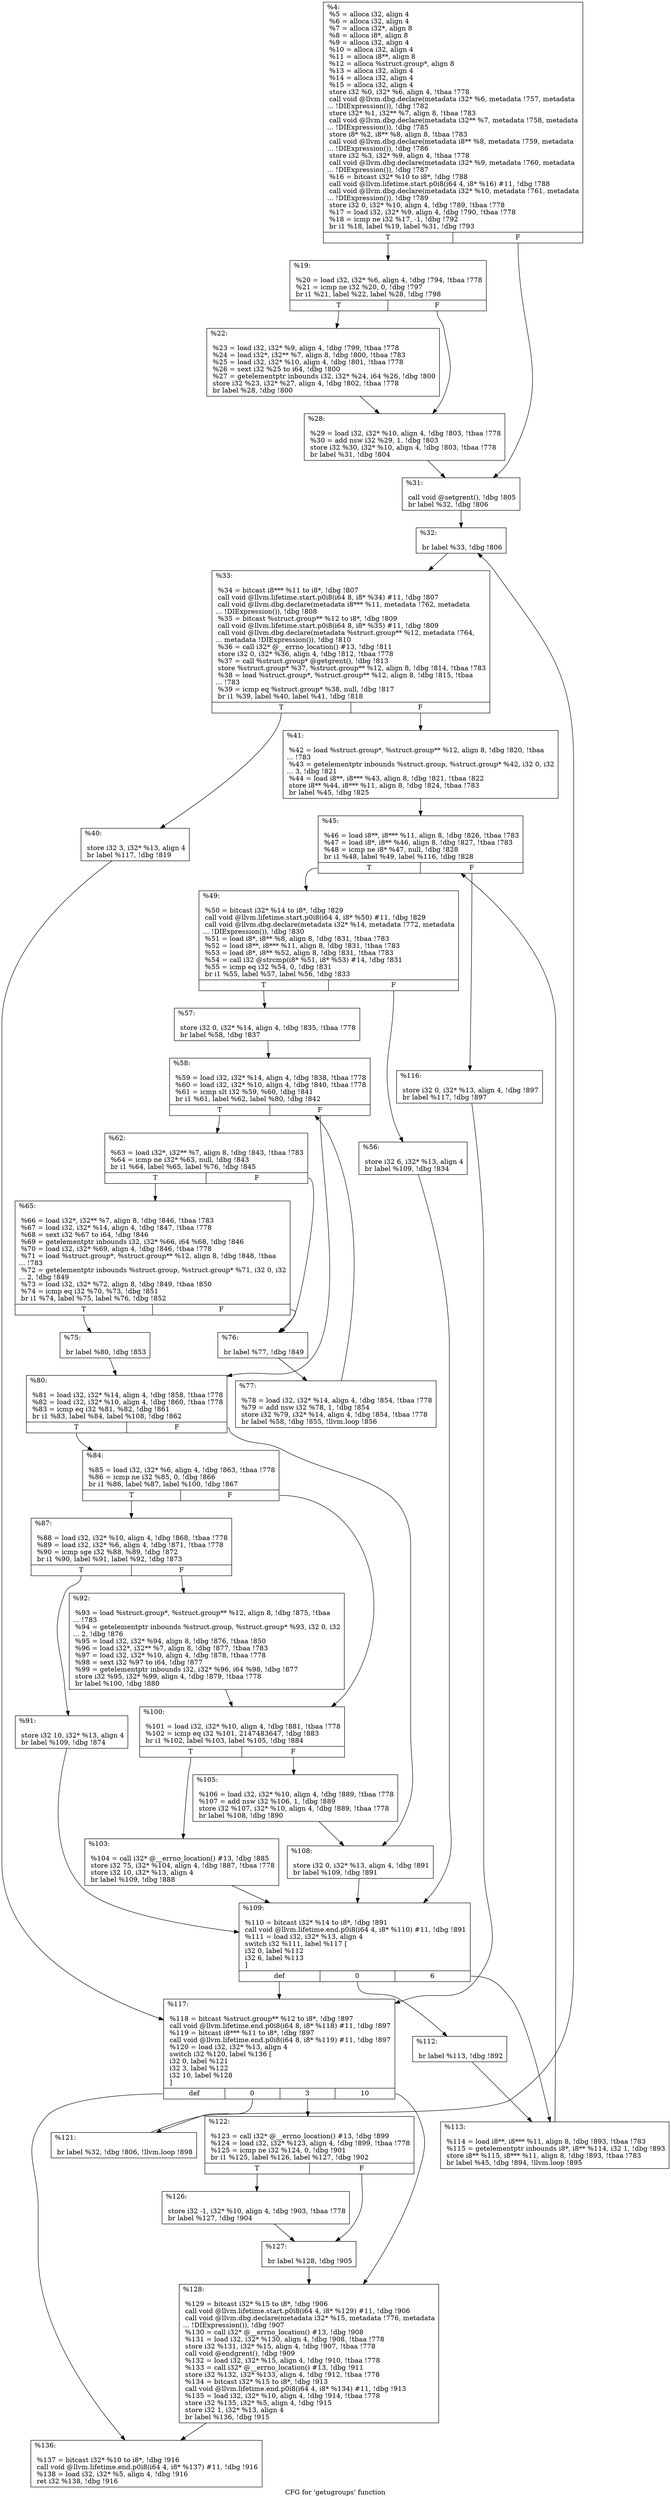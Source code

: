 digraph "CFG for 'getugroups' function" {
	label="CFG for 'getugroups' function";

	Node0xf93830 [shape=record,label="{%4:\l  %5 = alloca i32, align 4\l  %6 = alloca i32, align 4\l  %7 = alloca i32*, align 8\l  %8 = alloca i8*, align 8\l  %9 = alloca i32, align 4\l  %10 = alloca i32, align 4\l  %11 = alloca i8**, align 8\l  %12 = alloca %struct.group*, align 8\l  %13 = alloca i32, align 4\l  %14 = alloca i32, align 4\l  %15 = alloca i32, align 4\l  store i32 %0, i32* %6, align 4, !tbaa !778\l  call void @llvm.dbg.declare(metadata i32* %6, metadata !757, metadata\l... !DIExpression()), !dbg !782\l  store i32* %1, i32** %7, align 8, !tbaa !783\l  call void @llvm.dbg.declare(metadata i32** %7, metadata !758, metadata\l... !DIExpression()), !dbg !785\l  store i8* %2, i8** %8, align 8, !tbaa !783\l  call void @llvm.dbg.declare(metadata i8** %8, metadata !759, metadata\l... !DIExpression()), !dbg !786\l  store i32 %3, i32* %9, align 4, !tbaa !778\l  call void @llvm.dbg.declare(metadata i32* %9, metadata !760, metadata\l... !DIExpression()), !dbg !787\l  %16 = bitcast i32* %10 to i8*, !dbg !788\l  call void @llvm.lifetime.start.p0i8(i64 4, i8* %16) #11, !dbg !788\l  call void @llvm.dbg.declare(metadata i32* %10, metadata !761, metadata\l... !DIExpression()), !dbg !789\l  store i32 0, i32* %10, align 4, !dbg !789, !tbaa !778\l  %17 = load i32, i32* %9, align 4, !dbg !790, !tbaa !778\l  %18 = icmp ne i32 %17, -1, !dbg !792\l  br i1 %18, label %19, label %31, !dbg !793\l|{<s0>T|<s1>F}}"];
	Node0xf93830:s0 -> Node0xf93a70;
	Node0xf93830:s1 -> Node0xf93b60;
	Node0xf93a70 [shape=record,label="{%19:\l\l  %20 = load i32, i32* %6, align 4, !dbg !794, !tbaa !778\l  %21 = icmp ne i32 %20, 0, !dbg !797\l  br i1 %21, label %22, label %28, !dbg !798\l|{<s0>T|<s1>F}}"];
	Node0xf93a70:s0 -> Node0xf93ac0;
	Node0xf93a70:s1 -> Node0xf93b10;
	Node0xf93ac0 [shape=record,label="{%22:\l\l  %23 = load i32, i32* %9, align 4, !dbg !799, !tbaa !778\l  %24 = load i32*, i32** %7, align 8, !dbg !800, !tbaa !783\l  %25 = load i32, i32* %10, align 4, !dbg !801, !tbaa !778\l  %26 = sext i32 %25 to i64, !dbg !800\l  %27 = getelementptr inbounds i32, i32* %24, i64 %26, !dbg !800\l  store i32 %23, i32* %27, align 4, !dbg !802, !tbaa !778\l  br label %28, !dbg !800\l}"];
	Node0xf93ac0 -> Node0xf93b10;
	Node0xf93b10 [shape=record,label="{%28:\l\l  %29 = load i32, i32* %10, align 4, !dbg !803, !tbaa !778\l  %30 = add nsw i32 %29, 1, !dbg !803\l  store i32 %30, i32* %10, align 4, !dbg !803, !tbaa !778\l  br label %31, !dbg !804\l}"];
	Node0xf93b10 -> Node0xf93b60;
	Node0xf93b60 [shape=record,label="{%31:\l\l  call void @setgrent(), !dbg !805\l  br label %32, !dbg !806\l}"];
	Node0xf93b60 -> Node0xf93bb0;
	Node0xf93bb0 [shape=record,label="{%32:\l\l  br label %33, !dbg !806\l}"];
	Node0xf93bb0 -> Node0xf93c00;
	Node0xf93c00 [shape=record,label="{%33:\l\l  %34 = bitcast i8*** %11 to i8*, !dbg !807\l  call void @llvm.lifetime.start.p0i8(i64 8, i8* %34) #11, !dbg !807\l  call void @llvm.dbg.declare(metadata i8*** %11, metadata !762, metadata\l... !DIExpression()), !dbg !808\l  %35 = bitcast %struct.group** %12 to i8*, !dbg !809\l  call void @llvm.lifetime.start.p0i8(i64 8, i8* %35) #11, !dbg !809\l  call void @llvm.dbg.declare(metadata %struct.group** %12, metadata !764,\l... metadata !DIExpression()), !dbg !810\l  %36 = call i32* @__errno_location() #13, !dbg !811\l  store i32 0, i32* %36, align 4, !dbg !812, !tbaa !778\l  %37 = call %struct.group* @getgrent(), !dbg !813\l  store %struct.group* %37, %struct.group** %12, align 8, !dbg !814, !tbaa !783\l  %38 = load %struct.group*, %struct.group** %12, align 8, !dbg !815, !tbaa\l... !783\l  %39 = icmp eq %struct.group* %38, null, !dbg !817\l  br i1 %39, label %40, label %41, !dbg !818\l|{<s0>T|<s1>F}}"];
	Node0xf93c00:s0 -> Node0xf93c50;
	Node0xf93c00:s1 -> Node0xf93ca0;
	Node0xf93c50 [shape=record,label="{%40:\l\l  store i32 3, i32* %13, align 4\l  br label %117, !dbg !819\l}"];
	Node0xf93c50 -> Node0xf94420;
	Node0xf93ca0 [shape=record,label="{%41:\l\l  %42 = load %struct.group*, %struct.group** %12, align 8, !dbg !820, !tbaa\l... !783\l  %43 = getelementptr inbounds %struct.group, %struct.group* %42, i32 0, i32\l... 3, !dbg !821\l  %44 = load i8**, i8*** %43, align 8, !dbg !821, !tbaa !822\l  store i8** %44, i8*** %11, align 8, !dbg !824, !tbaa !783\l  br label %45, !dbg !825\l}"];
	Node0xf93ca0 -> Node0xf93cf0;
	Node0xf93cf0 [shape=record,label="{%45:\l\l  %46 = load i8**, i8*** %11, align 8, !dbg !826, !tbaa !783\l  %47 = load i8*, i8** %46, align 8, !dbg !827, !tbaa !783\l  %48 = icmp ne i8* %47, null, !dbg !828\l  br i1 %48, label %49, label %116, !dbg !828\l|{<s0>T|<s1>F}}"];
	Node0xf93cf0:s0 -> Node0xf93d40;
	Node0xf93cf0:s1 -> Node0xf943d0;
	Node0xf93d40 [shape=record,label="{%49:\l\l  %50 = bitcast i32* %14 to i8*, !dbg !829\l  call void @llvm.lifetime.start.p0i8(i64 4, i8* %50) #11, !dbg !829\l  call void @llvm.dbg.declare(metadata i32* %14, metadata !772, metadata\l... !DIExpression()), !dbg !830\l  %51 = load i8*, i8** %8, align 8, !dbg !831, !tbaa !783\l  %52 = load i8**, i8*** %11, align 8, !dbg !831, !tbaa !783\l  %53 = load i8*, i8** %52, align 8, !dbg !831, !tbaa !783\l  %54 = call i32 @strcmp(i8* %51, i8* %53) #14, !dbg !831\l  %55 = icmp eq i32 %54, 0, !dbg !831\l  br i1 %55, label %57, label %56, !dbg !833\l|{<s0>T|<s1>F}}"];
	Node0xf93d40:s0 -> Node0xf93de0;
	Node0xf93d40:s1 -> Node0xf93d90;
	Node0xf93d90 [shape=record,label="{%56:\l\l  store i32 6, i32* %13, align 4\l  br label %109, !dbg !834\l}"];
	Node0xf93d90 -> Node0xf942e0;
	Node0xf93de0 [shape=record,label="{%57:\l\l  store i32 0, i32* %14, align 4, !dbg !835, !tbaa !778\l  br label %58, !dbg !837\l}"];
	Node0xf93de0 -> Node0xf93e30;
	Node0xf93e30 [shape=record,label="{%58:\l\l  %59 = load i32, i32* %14, align 4, !dbg !838, !tbaa !778\l  %60 = load i32, i32* %10, align 4, !dbg !840, !tbaa !778\l  %61 = icmp slt i32 %59, %60, !dbg !841\l  br i1 %61, label %62, label %80, !dbg !842\l|{<s0>T|<s1>F}}"];
	Node0xf93e30:s0 -> Node0xf93e80;
	Node0xf93e30:s1 -> Node0xf94010;
	Node0xf93e80 [shape=record,label="{%62:\l\l  %63 = load i32*, i32** %7, align 8, !dbg !843, !tbaa !783\l  %64 = icmp ne i32* %63, null, !dbg !843\l  br i1 %64, label %65, label %76, !dbg !845\l|{<s0>T|<s1>F}}"];
	Node0xf93e80:s0 -> Node0xf93ed0;
	Node0xf93e80:s1 -> Node0xf93f70;
	Node0xf93ed0 [shape=record,label="{%65:\l\l  %66 = load i32*, i32** %7, align 8, !dbg !846, !tbaa !783\l  %67 = load i32, i32* %14, align 4, !dbg !847, !tbaa !778\l  %68 = sext i32 %67 to i64, !dbg !846\l  %69 = getelementptr inbounds i32, i32* %66, i64 %68, !dbg !846\l  %70 = load i32, i32* %69, align 4, !dbg !846, !tbaa !778\l  %71 = load %struct.group*, %struct.group** %12, align 8, !dbg !848, !tbaa\l... !783\l  %72 = getelementptr inbounds %struct.group, %struct.group* %71, i32 0, i32\l... 2, !dbg !849\l  %73 = load i32, i32* %72, align 8, !dbg !849, !tbaa !850\l  %74 = icmp eq i32 %70, %73, !dbg !851\l  br i1 %74, label %75, label %76, !dbg !852\l|{<s0>T|<s1>F}}"];
	Node0xf93ed0:s0 -> Node0xf93f20;
	Node0xf93ed0:s1 -> Node0xf93f70;
	Node0xf93f20 [shape=record,label="{%75:\l\l  br label %80, !dbg !853\l}"];
	Node0xf93f20 -> Node0xf94010;
	Node0xf93f70 [shape=record,label="{%76:\l\l  br label %77, !dbg !849\l}"];
	Node0xf93f70 -> Node0xf93fc0;
	Node0xf93fc0 [shape=record,label="{%77:\l\l  %78 = load i32, i32* %14, align 4, !dbg !854, !tbaa !778\l  %79 = add nsw i32 %78, 1, !dbg !854\l  store i32 %79, i32* %14, align 4, !dbg !854, !tbaa !778\l  br label %58, !dbg !855, !llvm.loop !856\l}"];
	Node0xf93fc0 -> Node0xf93e30;
	Node0xf94010 [shape=record,label="{%80:\l\l  %81 = load i32, i32* %14, align 4, !dbg !858, !tbaa !778\l  %82 = load i32, i32* %10, align 4, !dbg !860, !tbaa !778\l  %83 = icmp eq i32 %81, %82, !dbg !861\l  br i1 %83, label %84, label %108, !dbg !862\l|{<s0>T|<s1>F}}"];
	Node0xf94010:s0 -> Node0xf94060;
	Node0xf94010:s1 -> Node0xf94290;
	Node0xf94060 [shape=record,label="{%84:\l\l  %85 = load i32, i32* %6, align 4, !dbg !863, !tbaa !778\l  %86 = icmp ne i32 %85, 0, !dbg !866\l  br i1 %86, label %87, label %100, !dbg !867\l|{<s0>T|<s1>F}}"];
	Node0xf94060:s0 -> Node0xf940b0;
	Node0xf94060:s1 -> Node0xf941a0;
	Node0xf940b0 [shape=record,label="{%87:\l\l  %88 = load i32, i32* %10, align 4, !dbg !868, !tbaa !778\l  %89 = load i32, i32* %6, align 4, !dbg !871, !tbaa !778\l  %90 = icmp sge i32 %88, %89, !dbg !872\l  br i1 %90, label %91, label %92, !dbg !873\l|{<s0>T|<s1>F}}"];
	Node0xf940b0:s0 -> Node0xf94100;
	Node0xf940b0:s1 -> Node0xf94150;
	Node0xf94100 [shape=record,label="{%91:\l\l  store i32 10, i32* %13, align 4\l  br label %109, !dbg !874\l}"];
	Node0xf94100 -> Node0xf942e0;
	Node0xf94150 [shape=record,label="{%92:\l\l  %93 = load %struct.group*, %struct.group** %12, align 8, !dbg !875, !tbaa\l... !783\l  %94 = getelementptr inbounds %struct.group, %struct.group* %93, i32 0, i32\l... 2, !dbg !876\l  %95 = load i32, i32* %94, align 8, !dbg !876, !tbaa !850\l  %96 = load i32*, i32** %7, align 8, !dbg !877, !tbaa !783\l  %97 = load i32, i32* %10, align 4, !dbg !878, !tbaa !778\l  %98 = sext i32 %97 to i64, !dbg !877\l  %99 = getelementptr inbounds i32, i32* %96, i64 %98, !dbg !877\l  store i32 %95, i32* %99, align 4, !dbg !879, !tbaa !778\l  br label %100, !dbg !880\l}"];
	Node0xf94150 -> Node0xf941a0;
	Node0xf941a0 [shape=record,label="{%100:\l\l  %101 = load i32, i32* %10, align 4, !dbg !881, !tbaa !778\l  %102 = icmp eq i32 %101, 2147483647, !dbg !883\l  br i1 %102, label %103, label %105, !dbg !884\l|{<s0>T|<s1>F}}"];
	Node0xf941a0:s0 -> Node0xf941f0;
	Node0xf941a0:s1 -> Node0xf94240;
	Node0xf941f0 [shape=record,label="{%103:\l\l  %104 = call i32* @__errno_location() #13, !dbg !885\l  store i32 75, i32* %104, align 4, !dbg !887, !tbaa !778\l  store i32 10, i32* %13, align 4\l  br label %109, !dbg !888\l}"];
	Node0xf941f0 -> Node0xf942e0;
	Node0xf94240 [shape=record,label="{%105:\l\l  %106 = load i32, i32* %10, align 4, !dbg !889, !tbaa !778\l  %107 = add nsw i32 %106, 1, !dbg !889\l  store i32 %107, i32* %10, align 4, !dbg !889, !tbaa !778\l  br label %108, !dbg !890\l}"];
	Node0xf94240 -> Node0xf94290;
	Node0xf94290 [shape=record,label="{%108:\l\l  store i32 0, i32* %13, align 4, !dbg !891\l  br label %109, !dbg !891\l}"];
	Node0xf94290 -> Node0xf942e0;
	Node0xf942e0 [shape=record,label="{%109:\l\l  %110 = bitcast i32* %14 to i8*, !dbg !891\l  call void @llvm.lifetime.end.p0i8(i64 4, i8* %110) #11, !dbg !891\l  %111 = load i32, i32* %13, align 4\l  switch i32 %111, label %117 [\l    i32 0, label %112\l    i32 6, label %113\l  ]\l|{<s0>def|<s1>0|<s2>6}}"];
	Node0xf942e0:s0 -> Node0xf94420;
	Node0xf942e0:s1 -> Node0xf94330;
	Node0xf942e0:s2 -> Node0xf94380;
	Node0xf94330 [shape=record,label="{%112:\l\l  br label %113, !dbg !892\l}"];
	Node0xf94330 -> Node0xf94380;
	Node0xf94380 [shape=record,label="{%113:\l\l  %114 = load i8**, i8*** %11, align 8, !dbg !893, !tbaa !783\l  %115 = getelementptr inbounds i8*, i8** %114, i32 1, !dbg !893\l  store i8** %115, i8*** %11, align 8, !dbg !893, !tbaa !783\l  br label %45, !dbg !894, !llvm.loop !895\l}"];
	Node0xf94380 -> Node0xf93cf0;
	Node0xf943d0 [shape=record,label="{%116:\l\l  store i32 0, i32* %13, align 4, !dbg !897\l  br label %117, !dbg !897\l}"];
	Node0xf943d0 -> Node0xf94420;
	Node0xf94420 [shape=record,label="{%117:\l\l  %118 = bitcast %struct.group** %12 to i8*, !dbg !897\l  call void @llvm.lifetime.end.p0i8(i64 8, i8* %118) #11, !dbg !897\l  %119 = bitcast i8*** %11 to i8*, !dbg !897\l  call void @llvm.lifetime.end.p0i8(i64 8, i8* %119) #11, !dbg !897\l  %120 = load i32, i32* %13, align 4\l  switch i32 %120, label %136 [\l    i32 0, label %121\l    i32 3, label %122\l    i32 10, label %128\l  ]\l|{<s0>def|<s1>0|<s2>3|<s3>10}}"];
	Node0xf94420:s0 -> Node0xf94600;
	Node0xf94420:s1 -> Node0xf94470;
	Node0xf94420:s2 -> Node0xf944c0;
	Node0xf94420:s3 -> Node0xf945b0;
	Node0xf94470 [shape=record,label="{%121:\l\l  br label %32, !dbg !806, !llvm.loop !898\l}"];
	Node0xf94470 -> Node0xf93bb0;
	Node0xf944c0 [shape=record,label="{%122:\l\l  %123 = call i32* @__errno_location() #13, !dbg !899\l  %124 = load i32, i32* %123, align 4, !dbg !899, !tbaa !778\l  %125 = icmp ne i32 %124, 0, !dbg !901\l  br i1 %125, label %126, label %127, !dbg !902\l|{<s0>T|<s1>F}}"];
	Node0xf944c0:s0 -> Node0xf94510;
	Node0xf944c0:s1 -> Node0xf94560;
	Node0xf94510 [shape=record,label="{%126:\l\l  store i32 -1, i32* %10, align 4, !dbg !903, !tbaa !778\l  br label %127, !dbg !904\l}"];
	Node0xf94510 -> Node0xf94560;
	Node0xf94560 [shape=record,label="{%127:\l\l  br label %128, !dbg !905\l}"];
	Node0xf94560 -> Node0xf945b0;
	Node0xf945b0 [shape=record,label="{%128:\l\l  %129 = bitcast i32* %15 to i8*, !dbg !906\l  call void @llvm.lifetime.start.p0i8(i64 4, i8* %129) #11, !dbg !906\l  call void @llvm.dbg.declare(metadata i32* %15, metadata !776, metadata\l... !DIExpression()), !dbg !907\l  %130 = call i32* @__errno_location() #13, !dbg !908\l  %131 = load i32, i32* %130, align 4, !dbg !908, !tbaa !778\l  store i32 %131, i32* %15, align 4, !dbg !907, !tbaa !778\l  call void @endgrent(), !dbg !909\l  %132 = load i32, i32* %15, align 4, !dbg !910, !tbaa !778\l  %133 = call i32* @__errno_location() #13, !dbg !911\l  store i32 %132, i32* %133, align 4, !dbg !912, !tbaa !778\l  %134 = bitcast i32* %15 to i8*, !dbg !913\l  call void @llvm.lifetime.end.p0i8(i64 4, i8* %134) #11, !dbg !913\l  %135 = load i32, i32* %10, align 4, !dbg !914, !tbaa !778\l  store i32 %135, i32* %5, align 4, !dbg !915\l  store i32 1, i32* %13, align 4\l  br label %136, !dbg !915\l}"];
	Node0xf945b0 -> Node0xf94600;
	Node0xf94600 [shape=record,label="{%136:\l\l  %137 = bitcast i32* %10 to i8*, !dbg !916\l  call void @llvm.lifetime.end.p0i8(i64 4, i8* %137) #11, !dbg !916\l  %138 = load i32, i32* %5, align 4, !dbg !916\l  ret i32 %138, !dbg !916\l}"];
}
